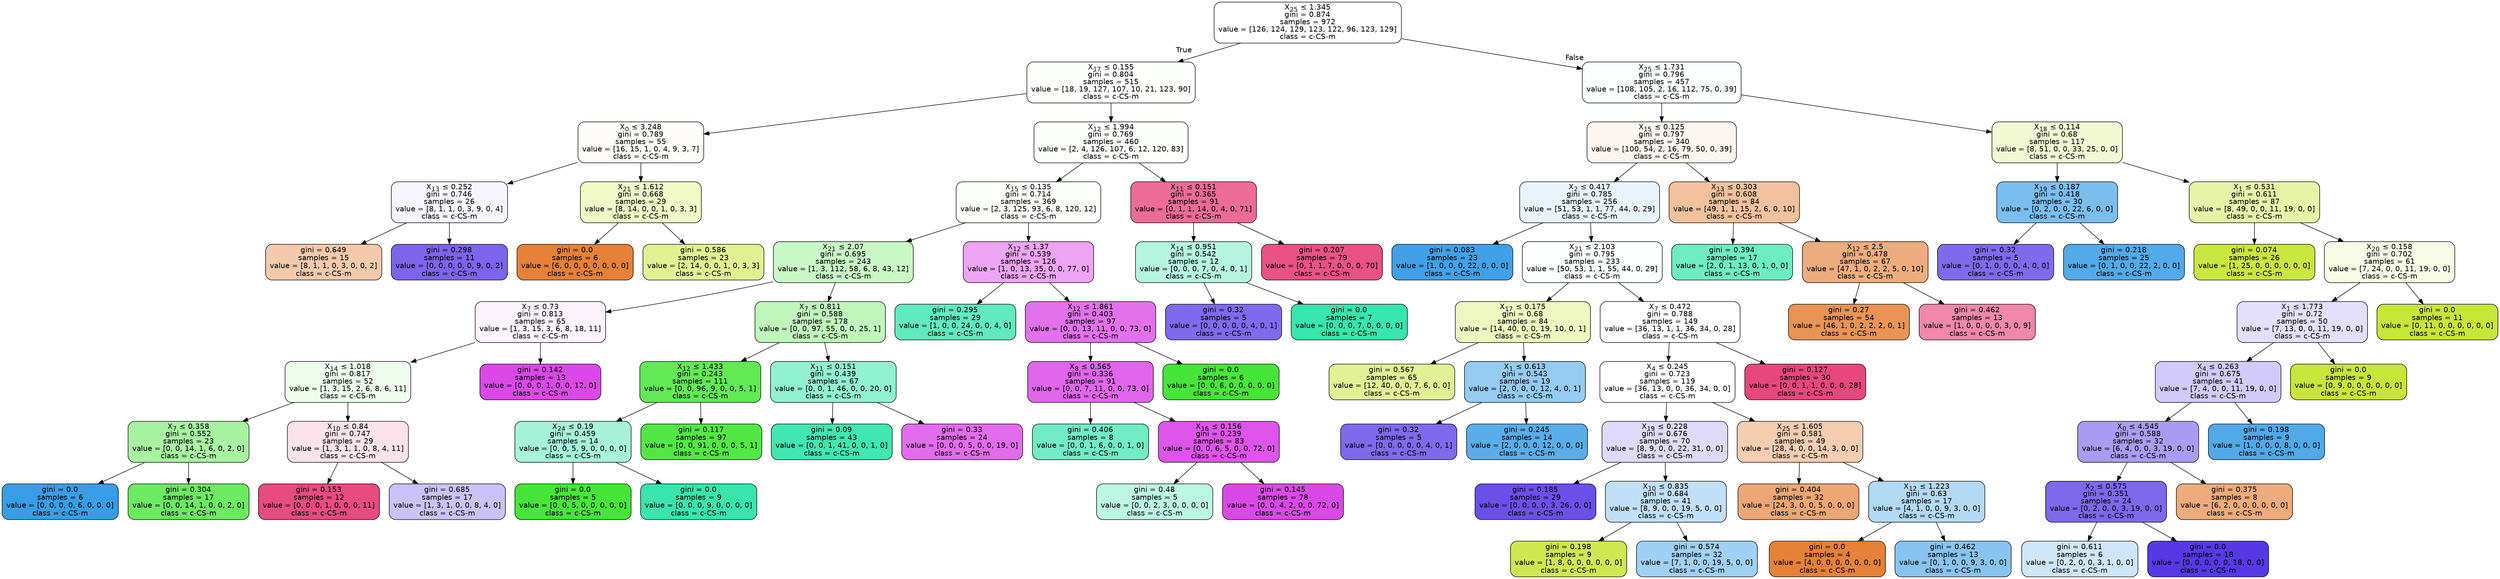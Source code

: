 digraph Tree {
node [shape=box, style="filled, rounded", color="black", fontname=helvetica] ;
edge [fontname=helvetica] ;
0 [label=<X<SUB>25</SUB> &le; 1.345<br/>gini = 0.874<br/>samples = 972<br/>value = [126, 124, 129, 123, 122, 96, 123, 129]<br/>class = c-CS-m>, fillcolor="#ffffff"] ;
1 [label=<X<SUB>17</SUB> &le; 0.155<br/>gini = 0.804<br/>samples = 515<br/>value = [18, 19, 127, 107, 10, 21, 123, 90]<br/>class = c-CS-m>, fillcolor="#fdfffd"] ;
0 -> 1 [labeldistance=2.5, labelangle=45, headlabel="True"] ;
3 [label=<X<SUB>0</SUB> &le; 3.248<br/>gini = 0.789<br/>samples = 55<br/>value = [16, 15, 1, 0, 4, 9, 3, 7]<br/>class = c-CS-m>, fillcolor="#fefcfa"] ;
1 -> 3 ;
83 [label=<X<SUB>13</SUB> &le; 0.252<br/>gini = 0.746<br/>samples = 26<br/>value = [8, 1, 1, 0, 3, 9, 0, 4]<br/>class = c-CS-m>, fillcolor="#f6f4fe"] ;
3 -> 83 ;
85 [label=<gini = 0.649<br/>samples = 15<br/>value = [8, 1, 1, 0, 3, 0, 0, 2]<br/>class = c-CS-m>, fillcolor="#f4caac"] ;
83 -> 85 ;
86 [label=<gini = 0.298<br/>samples = 11<br/>value = [0, 0, 0, 0, 0, 9, 0, 2]<br/>class = c-CS-m>, fillcolor="#7c65eb"] ;
83 -> 86 ;
84 [label=<X<SUB>21</SUB> &le; 1.612<br/>gini = 0.668<br/>samples = 29<br/>value = [8, 14, 0, 0, 1, 0, 3, 3]<br/>class = c-CS-m>, fillcolor="#eff8c6"] ;
3 -> 84 ;
87 [label=<gini = 0.0<br/>samples = 6<br/>value = [6, 0, 0, 0, 0, 0, 0, 0]<br/>class = c-CS-m>, fillcolor="#e58139"] ;
84 -> 87 ;
88 [label=<gini = 0.586<br/>samples = 23<br/>value = [2, 14, 0, 0, 1, 0, 3, 3]<br/>class = c-CS-m>, fillcolor="#e1f192"] ;
84 -> 88 ;
4 [label=<X<SUB>12</SUB> &le; 1.994<br/>gini = 0.769<br/>samples = 460<br/>value = [2, 4, 126, 107, 6, 12, 120, 83]<br/>class = c-CS-m>, fillcolor="#fcfffc"] ;
1 -> 4 ;
5 [label=<X<SUB>15</SUB> &le; 0.135<br/>gini = 0.714<br/>samples = 369<br/>value = [2, 3, 125, 93, 6, 8, 120, 12]<br/>class = c-CS-m>, fillcolor="#fbfefb"] ;
4 -> 5 ;
7 [label=<X<SUB>21</SUB> &le; 2.07<br/>gini = 0.695<br/>samples = 243<br/>value = [1, 3, 112, 58, 6, 8, 43, 12]<br/>class = c-CS-m>, fillcolor="#c9f7c5"] ;
5 -> 7 ;
23 [label=<X<SUB>7</SUB> &le; 0.73<br/>gini = 0.813<br/>samples = 65<br/>value = [1, 3, 15, 3, 6, 8, 18, 11]<br/>class = c-CS-m>, fillcolor="#fdf3fd"] ;
7 -> 23 ;
43 [label=<X<SUB>14</SUB> &le; 1.018<br/>gini = 0.817<br/>samples = 52<br/>value = [1, 3, 15, 2, 6, 8, 6, 11]<br/>class = c-CS-m>, fillcolor="#edfcec"] ;
23 -> 43 ;
49 [label=<X<SUB>7</SUB> &le; 0.358<br/>gini = 0.552<br/>samples = 23<br/>value = [0, 0, 14, 1, 6, 0, 2, 0]<br/>class = c-CS-m>, fillcolor="#a8f3a2"] ;
43 -> 49 ;
55 [label=<gini = 0.0<br/>samples = 6<br/>value = [0, 0, 0, 0, 6, 0, 0, 0]<br/>class = c-CS-m>, fillcolor="#399de5"] ;
49 -> 55 ;
56 [label=<gini = 0.304<br/>samples = 17<br/>value = [0, 0, 14, 1, 0, 0, 2, 0]<br/>class = c-CS-m>, fillcolor="#6cea61"] ;
49 -> 56 ;
50 [label=<X<SUB>10</SUB> &le; 0.84<br/>gini = 0.747<br/>samples = 29<br/>value = [1, 3, 1, 1, 0, 8, 4, 11]<br/>class = c-CS-m>, fillcolor="#fbe3eb"] ;
43 -> 50 ;
51 [label=<gini = 0.153<br/>samples = 12<br/>value = [0, 0, 0, 1, 0, 0, 0, 11]<br/>class = c-CS-m>, fillcolor="#e74b7f"] ;
50 -> 51 ;
52 [label=<gini = 0.685<br/>samples = 17<br/>value = [1, 3, 1, 0, 0, 8, 4, 0]<br/>class = c-CS-m>, fillcolor="#cbc2f7"] ;
50 -> 52 ;
44 [label=<gini = 0.142<br/>samples = 13<br/>value = [0, 0, 0, 1, 0, 0, 12, 0]<br/>class = c-CS-m>, fillcolor="#da49e7"] ;
23 -> 44 ;
24 [label=<X<SUB>7</SUB> &le; 0.811<br/>gini = 0.588<br/>samples = 178<br/>value = [0, 0, 97, 55, 0, 0, 25, 1]<br/>class = c-CS-m>, fillcolor="#c0f6bb"] ;
7 -> 24 ;
25 [label=<X<SUB>12</SUB> &le; 1.433<br/>gini = 0.243<br/>samples = 111<br/>value = [0, 0, 96, 9, 0, 0, 5, 1]<br/>class = c-CS-m>, fillcolor="#62e956"] ;
24 -> 25 ;
41 [label=<X<SUB>24</SUB> &le; 0.19<br/>gini = 0.459<br/>samples = 14<br/>value = [0, 0, 5, 9, 0, 0, 0, 0]<br/>class = c-CS-m>, fillcolor="#a7f3da"] ;
25 -> 41 ;
67 [label=<gini = 0.0<br/>samples = 5<br/>value = [0, 0, 5, 0, 0, 0, 0, 0]<br/>class = c-CS-m>, fillcolor="#47e539"] ;
41 -> 67 ;
68 [label=<gini = 0.0<br/>samples = 9<br/>value = [0, 0, 0, 9, 0, 0, 0, 0]<br/>class = c-CS-m>, fillcolor="#39e5ac"] ;
41 -> 68 ;
42 [label=<gini = 0.117<br/>samples = 97<br/>value = [0, 0, 91, 0, 0, 0, 5, 1]<br/>class = c-CS-m>, fillcolor="#53e746"] ;
25 -> 42 ;
26 [label=<X<SUB>11</SUB> &le; 0.151<br/>gini = 0.439<br/>samples = 67<br/>value = [0, 0, 1, 46, 0, 0, 20, 0]<br/>class = c-CS-m>, fillcolor="#91f1d1"] ;
24 -> 26 ;
27 [label=<gini = 0.09<br/>samples = 43<br/>value = [0, 0, 1, 41, 0, 0, 1, 0]<br/>class = c-CS-m>, fillcolor="#42e6b0"] ;
26 -> 27 ;
28 [label=<gini = 0.33<br/>samples = 24<br/>value = [0, 0, 0, 5, 0, 0, 19, 0]<br/>class = c-CS-m>, fillcolor="#e26dec"] ;
26 -> 28 ;
8 [label=<X<SUB>12</SUB> &le; 1.37<br/>gini = 0.539<br/>samples = 126<br/>value = [1, 0, 13, 35, 0, 0, 77, 0]<br/>class = c-CS-m>, fillcolor="#eda4f3"] ;
5 -> 8 ;
9 [label=<gini = 0.295<br/>samples = 29<br/>value = [1, 0, 0, 24, 0, 0, 4, 0]<br/>class = c-CS-m>, fillcolor="#61eabd"] ;
8 -> 9 ;
10 [label=<X<SUB>12</SUB> &le; 1.861<br/>gini = 0.403<br/>samples = 97<br/>value = [0, 0, 13, 11, 0, 0, 73, 0]<br/>class = c-CS-m>, fillcolor="#e272ec"] ;
8 -> 10 ;
45 [label=<X<SUB>8</SUB> &le; 0.565<br/>gini = 0.336<br/>samples = 91<br/>value = [0, 0, 7, 11, 0, 0, 73, 0]<br/>class = c-CS-m>, fillcolor="#e066eb"] ;
10 -> 45 ;
57 [label=<gini = 0.406<br/>samples = 8<br/>value = [0, 0, 1, 6, 0, 0, 1, 0]<br/>class = c-CS-m>, fillcolor="#72ecc4"] ;
45 -> 57 ;
58 [label=<X<SUB>16</SUB> &le; 0.156<br/>gini = 0.239<br/>samples = 83<br/>value = [0, 0, 6, 5, 0, 0, 72, 0]<br/>class = c-CS-m>, fillcolor="#dd55e9"] ;
45 -> 58 ;
69 [label=<gini = 0.48<br/>samples = 5<br/>value = [0, 0, 2, 3, 0, 0, 0, 0]<br/>class = c-CS-m>, fillcolor="#bdf6e3"] ;
58 -> 69 ;
70 [label=<gini = 0.145<br/>samples = 78<br/>value = [0, 0, 4, 2, 0, 0, 72, 0]<br/>class = c-CS-m>, fillcolor="#da49e7"] ;
58 -> 70 ;
46 [label=<gini = 0.0<br/>samples = 6<br/>value = [0, 0, 6, 0, 0, 0, 0, 0]<br/>class = c-CS-m>, fillcolor="#47e539"] ;
10 -> 46 ;
6 [label=<X<SUB>11</SUB> &le; 0.151<br/>gini = 0.365<br/>samples = 91<br/>value = [0, 1, 1, 14, 0, 4, 0, 71]<br/>class = c-CS-m>, fillcolor="#ec6c97"] ;
4 -> 6 ;
33 [label=<X<SUB>14</SUB> &le; 0.951<br/>gini = 0.542<br/>samples = 12<br/>value = [0, 0, 0, 7, 0, 4, 0, 1]<br/>class = c-CS-m>, fillcolor="#b5f5e0"] ;
6 -> 33 ;
75 [label=<gini = 0.32<br/>samples = 5<br/>value = [0, 0, 0, 0, 0, 4, 0, 1]<br/>class = c-CS-m>, fillcolor="#806aec"] ;
33 -> 75 ;
76 [label=<gini = 0.0<br/>samples = 7<br/>value = [0, 0, 0, 7, 0, 0, 0, 0]<br/>class = c-CS-m>, fillcolor="#39e5ac"] ;
33 -> 76 ;
34 [label=<gini = 0.207<br/>samples = 79<br/>value = [0, 1, 1, 7, 0, 0, 0, 70]<br/>class = c-CS-m>, fillcolor="#e85284"] ;
6 -> 34 ;
2 [label=<X<SUB>25</SUB> &le; 1.731<br/>gini = 0.796<br/>samples = 457<br/>value = [108, 105, 2, 16, 112, 75, 0, 39]<br/>class = c-CS-m>, fillcolor="#fdfeff"] ;
0 -> 2 [labeldistance=2.5, labelangle=-45, headlabel="False"] ;
11 [label=<X<SUB>15</SUB> &le; 0.125<br/>gini = 0.797<br/>samples = 340<br/>value = [100, 54, 2, 16, 79, 50, 0, 39]<br/>class = c-CS-m>, fillcolor="#fdf5ef"] ;
2 -> 11 ;
13 [label=<X<SUB>2</SUB> &le; 0.417<br/>gini = 0.785<br/>samples = 256<br/>value = [51, 53, 1, 1, 77, 44, 0, 29]<br/>class = c-CS-m>, fillcolor="#e8f3fc"] ;
11 -> 13 ;
17 [label=<gini = 0.083<br/>samples = 23<br/>value = [1, 0, 0, 0, 22, 0, 0, 0]<br/>class = c-CS-m>, fillcolor="#42a1e6"] ;
13 -> 17 ;
18 [label=<X<SUB>21</SUB> &le; 2.103<br/>gini = 0.795<br/>samples = 233<br/>value = [50, 53, 1, 1, 55, 44, 0, 29]<br/>class = c-CS-m>, fillcolor="#fdfeff"] ;
13 -> 18 ;
29 [label=<X<SUB>17</SUB> &le; 0.175<br/>gini = 0.68<br/>samples = 84<br/>value = [14, 40, 0, 0, 19, 10, 0, 1]<br/>class = c-CS-m>, fillcolor="#edf7bf"] ;
18 -> 29 ;
39 [label=<gini = 0.567<br/>samples = 65<br/>value = [12, 40, 0, 0, 7, 6, 0, 0]<br/>class = c-CS-m>, fillcolor="#e2f196"] ;
29 -> 39 ;
40 [label=<X<SUB>1</SUB> &le; 0.613<br/>gini = 0.543<br/>samples = 19<br/>value = [2, 0, 0, 0, 12, 4, 0, 1]<br/>class = c-CS-m>, fillcolor="#95cbf1"] ;
29 -> 40 ;
73 [label=<gini = 0.32<br/>samples = 5<br/>value = [0, 0, 0, 0, 0, 4, 0, 1]<br/>class = c-CS-m>, fillcolor="#806aec"] ;
40 -> 73 ;
74 [label=<gini = 0.245<br/>samples = 14<br/>value = [2, 0, 0, 0, 12, 0, 0, 0]<br/>class = c-CS-m>, fillcolor="#5aade9"] ;
40 -> 74 ;
30 [label=<X<SUB>7</SUB> &le; 0.472<br/>gini = 0.788<br/>samples = 149<br/>value = [36, 13, 1, 1, 36, 34, 0, 28]<br/>class = c-CS-m>, fillcolor="#ffffff"] ;
18 -> 30 ;
31 [label=<X<SUB>4</SUB> &le; 0.245<br/>gini = 0.723<br/>samples = 119<br/>value = [36, 13, 0, 0, 36, 34, 0, 0]<br/>class = c-CS-m>, fillcolor="#ffffff"] ;
30 -> 31 ;
35 [label=<X<SUB>19</SUB> &le; 0.228<br/>gini = 0.676<br/>samples = 70<br/>value = [8, 9, 0, 0, 22, 31, 0, 0]<br/>class = c-CS-m>, fillcolor="#dfdafa"] ;
31 -> 35 ;
37 [label=<gini = 0.185<br/>samples = 29<br/>value = [0, 0, 0, 0, 3, 26, 0, 0]<br/>class = c-CS-m>, fillcolor="#6a50e8"] ;
35 -> 37 ;
38 [label=<X<SUB>10</SUB> &le; 0.835<br/>gini = 0.684<br/>samples = 41<br/>value = [8, 9, 0, 0, 19, 5, 0, 0]<br/>class = c-CS-m>, fillcolor="#c1e0f7"] ;
35 -> 38 ;
53 [label=<gini = 0.198<br/>samples = 9<br/>value = [1, 8, 0, 0, 0, 0, 0, 0]<br/>class = c-CS-m>, fillcolor="#cfe852"] ;
38 -> 53 ;
54 [label=<gini = 0.574<br/>samples = 32<br/>value = [7, 1, 0, 0, 19, 5, 0, 0]<br/>class = c-CS-m>, fillcolor="#a0d0f3"] ;
38 -> 54 ;
36 [label=<X<SUB>25</SUB> &le; 1.605<br/>gini = 0.581<br/>samples = 49<br/>value = [28, 4, 0, 0, 14, 3, 0, 0]<br/>class = c-CS-m>, fillcolor="#f5cdb0"] ;
31 -> 36 ;
77 [label=<gini = 0.404<br/>samples = 32<br/>value = [24, 3, 0, 0, 5, 0, 0, 0]<br/>class = c-CS-m>, fillcolor="#eda674"] ;
36 -> 77 ;
78 [label=<X<SUB>12</SUB> &le; 1.223<br/>gini = 0.63<br/>samples = 17<br/>value = [4, 1, 0, 0, 9, 3, 0, 0]<br/>class = c-CS-m>, fillcolor="#b3d9f5"] ;
36 -> 78 ;
81 [label=<gini = 0.0<br/>samples = 4<br/>value = [4, 0, 0, 0, 0, 0, 0, 0]<br/>class = c-CS-m>, fillcolor="#e58139"] ;
78 -> 81 ;
82 [label=<gini = 0.462<br/>samples = 13<br/>value = [0, 1, 0, 0, 9, 3, 0, 0]<br/>class = c-CS-m>, fillcolor="#88c4ef"] ;
78 -> 82 ;
32 [label=<gini = 0.127<br/>samples = 30<br/>value = [0, 0, 1, 1, 0, 0, 0, 28]<br/>class = c-CS-m>, fillcolor="#e7477c"] ;
30 -> 32 ;
14 [label=<X<SUB>13</SUB> &le; 0.303<br/>gini = 0.608<br/>samples = 84<br/>value = [49, 1, 1, 15, 2, 6, 0, 10]<br/>class = c-CS-m>, fillcolor="#f2c19d"] ;
11 -> 14 ;
19 [label=<gini = 0.394<br/>samples = 17<br/>value = [2, 0, 1, 13, 0, 1, 0, 0]<br/>class = c-CS-m>, fillcolor="#6eecc2"] ;
14 -> 19 ;
20 [label=<X<SUB>12</SUB> &le; 2.5<br/>gini = 0.478<br/>samples = 67<br/>value = [47, 1, 0, 2, 2, 5, 0, 10]<br/>class = c-CS-m>, fillcolor="#eead7e"] ;
14 -> 20 ;
21 [label=<gini = 0.27<br/>samples = 54<br/>value = [46, 1, 0, 2, 2, 2, 0, 1]<br/>class = c-CS-m>, fillcolor="#e99457"] ;
20 -> 21 ;
22 [label=<gini = 0.462<br/>samples = 13<br/>value = [1, 0, 0, 0, 0, 3, 0, 9]<br/>class = c-CS-m>, fillcolor="#ef88aa"] ;
20 -> 22 ;
12 [label=<X<SUB>18</SUB> &le; 0.114<br/>gini = 0.68<br/>samples = 117<br/>value = [8, 51, 0, 0, 33, 25, 0, 0]<br/>class = c-CS-m>, fillcolor="#f3f9d5"] ;
2 -> 12 ;
15 [label=<X<SUB>19</SUB> &le; 0.187<br/>gini = 0.418<br/>samples = 30<br/>value = [0, 2, 0, 0, 22, 6, 0, 0]<br/>class = c-CS-m>, fillcolor="#7bbeee"] ;
12 -> 15 ;
71 [label=<gini = 0.32<br/>samples = 5<br/>value = [0, 1, 0, 0, 0, 4, 0, 0]<br/>class = c-CS-m>, fillcolor="#806aec"] ;
15 -> 71 ;
72 [label=<gini = 0.218<br/>samples = 25<br/>value = [0, 1, 0, 0, 22, 2, 0, 0]<br/>class = c-CS-m>, fillcolor="#53aae8"] ;
15 -> 72 ;
16 [label=<X<SUB>1</SUB> &le; 0.531<br/>gini = 0.611<br/>samples = 87<br/>value = [8, 49, 0, 0, 11, 19, 0, 0]<br/>class = c-CS-m>, fillcolor="#e7f4a8"] ;
12 -> 16 ;
47 [label=<gini = 0.074<br/>samples = 26<br/>value = [1, 25, 0, 0, 0, 0, 0, 0]<br/>class = c-CS-m>, fillcolor="#cae641"] ;
16 -> 47 ;
48 [label=<X<SUB>20</SUB> &le; 0.158<br/>gini = 0.702<br/>samples = 61<br/>value = [7, 24, 0, 0, 11, 19, 0, 0]<br/>class = c-CS-m>, fillcolor="#f8fce7"] ;
16 -> 48 ;
59 [label=<X<SUB>1</SUB> &le; 1.773<br/>gini = 0.72<br/>samples = 50<br/>value = [7, 13, 0, 0, 11, 19, 0, 0]<br/>class = c-CS-m>, fillcolor="#e4dffb"] ;
48 -> 59 ;
61 [label=<X<SUB>4</SUB> &le; 0.263<br/>gini = 0.675<br/>samples = 41<br/>value = [7, 4, 0, 0, 11, 19, 0, 0]<br/>class = c-CS-m>, fillcolor="#d2caf8"] ;
59 -> 61 ;
63 [label=<X<SUB>0</SUB> &le; 4.545<br/>gini = 0.588<br/>samples = 32<br/>value = [6, 4, 0, 0, 3, 19, 0, 0]<br/>class = c-CS-m>, fillcolor="#aa9cf2"] ;
61 -> 63 ;
65 [label=<X<SUB>2</SUB> &le; 0.575<br/>gini = 0.351<br/>samples = 24<br/>value = [0, 2, 0, 0, 3, 19, 0, 0]<br/>class = c-CS-m>, fillcolor="#7e68eb"] ;
63 -> 65 ;
79 [label=<gini = 0.611<br/>samples = 6<br/>value = [0, 2, 0, 0, 3, 1, 0, 0]<br/>class = c-CS-m>, fillcolor="#cee6f8"] ;
65 -> 79 ;
80 [label=<gini = 0.0<br/>samples = 18<br/>value = [0, 0, 0, 0, 0, 18, 0, 0]<br/>class = c-CS-m>, fillcolor="#5639e5"] ;
65 -> 80 ;
66 [label=<gini = 0.375<br/>samples = 8<br/>value = [6, 2, 0, 0, 0, 0, 0, 0]<br/>class = c-CS-m>, fillcolor="#eeab7b"] ;
63 -> 66 ;
64 [label=<gini = 0.198<br/>samples = 9<br/>value = [1, 0, 0, 0, 8, 0, 0, 0]<br/>class = c-CS-m>, fillcolor="#52a9e8"] ;
61 -> 64 ;
62 [label=<gini = 0.0<br/>samples = 9<br/>value = [0, 9, 0, 0, 0, 0, 0, 0]<br/>class = c-CS-m>, fillcolor="#c8e539"] ;
59 -> 62 ;
60 [label=<gini = 0.0<br/>samples = 11<br/>value = [0, 11, 0, 0, 0, 0, 0, 0]<br/>class = c-CS-m>, fillcolor="#c8e539"] ;
48 -> 60 ;
}